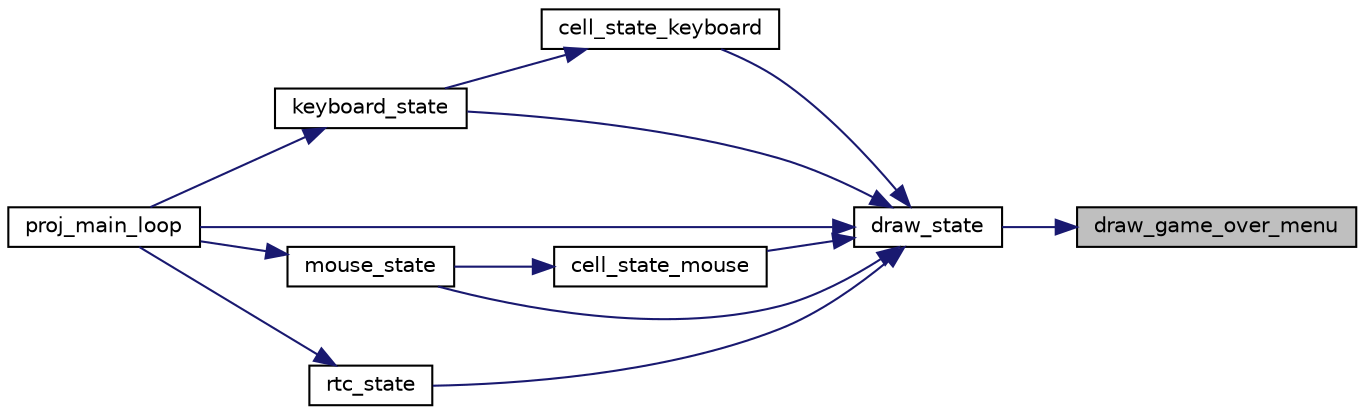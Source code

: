 digraph "draw_game_over_menu"
{
 // LATEX_PDF_SIZE
  edge [fontname="Helvetica",fontsize="10",labelfontname="Helvetica",labelfontsize="10"];
  node [fontname="Helvetica",fontsize="10",shape=record];
  rankdir="RL";
  Node1 [label="draw_game_over_menu",height=0.2,width=0.4,color="black", fillcolor="grey75", style="filled", fontcolor="black",tooltip="Draws the game over menu."];
  Node1 -> Node2 [dir="back",color="midnightblue",fontsize="10",style="solid"];
  Node2 [label="draw_state",height=0.2,width=0.4,color="black", fillcolor="white", style="filled",URL="$view_8c.html#ac39d6d91d19c72e4ee591d52c4281dc4",tooltip="Draws the current game state."];
  Node2 -> Node3 [dir="back",color="midnightblue",fontsize="10",style="solid"];
  Node3 [label="cell_state_keyboard",height=0.2,width=0.4,color="black", fillcolor="white", style="filled",URL="$state_8c.html#a14575ad012aa8dfb26d627e6c1f200f0",tooltip="Handles keyboard input for cell selection and interaction."];
  Node3 -> Node4 [dir="back",color="midnightblue",fontsize="10",style="solid"];
  Node4 [label="keyboard_state",height=0.2,width=0.4,color="black", fillcolor="white", style="filled",URL="$state_8c.html#a85a5a00216c3c664ad37836286e09be6",tooltip="Handles keyboard input and updates the game state accordingly."];
  Node4 -> Node5 [dir="back",color="midnightblue",fontsize="10",style="solid"];
  Node5 [label="proj_main_loop",height=0.2,width=0.4,color="black", fillcolor="white", style="filled",URL="$main_8c.html#a2a16f651eccbd248e1ad3b3b924b143b",tooltip=" "];
  Node2 -> Node6 [dir="back",color="midnightblue",fontsize="10",style="solid"];
  Node6 [label="cell_state_mouse",height=0.2,width=0.4,color="black", fillcolor="white", style="filled",URL="$state_8c.html#adb2d47d83be7d90be9b4bb9cb9472bb0",tooltip="Handles mouse input for cell selection and interaction."];
  Node6 -> Node7 [dir="back",color="midnightblue",fontsize="10",style="solid"];
  Node7 [label="mouse_state",height=0.2,width=0.4,color="black", fillcolor="white", style="filled",URL="$state_8c.html#aef2e501a29ca47dd1826c6b2c0ebe666",tooltip="Handles mouse input and updates the game state accordingly."];
  Node7 -> Node5 [dir="back",color="midnightblue",fontsize="10",style="solid"];
  Node2 -> Node4 [dir="back",color="midnightblue",fontsize="10",style="solid"];
  Node2 -> Node7 [dir="back",color="midnightblue",fontsize="10",style="solid"];
  Node2 -> Node5 [dir="back",color="midnightblue",fontsize="10",style="solid"];
  Node2 -> Node8 [dir="back",color="midnightblue",fontsize="10",style="solid"];
  Node8 [label="rtc_state",height=0.2,width=0.4,color="black", fillcolor="white", style="filled",URL="$state_8c.html#a9ef0fb9a645256112121584c07ac2133",tooltip="Handles the real-time clock (RTC) state."];
  Node8 -> Node5 [dir="back",color="midnightblue",fontsize="10",style="solid"];
}
